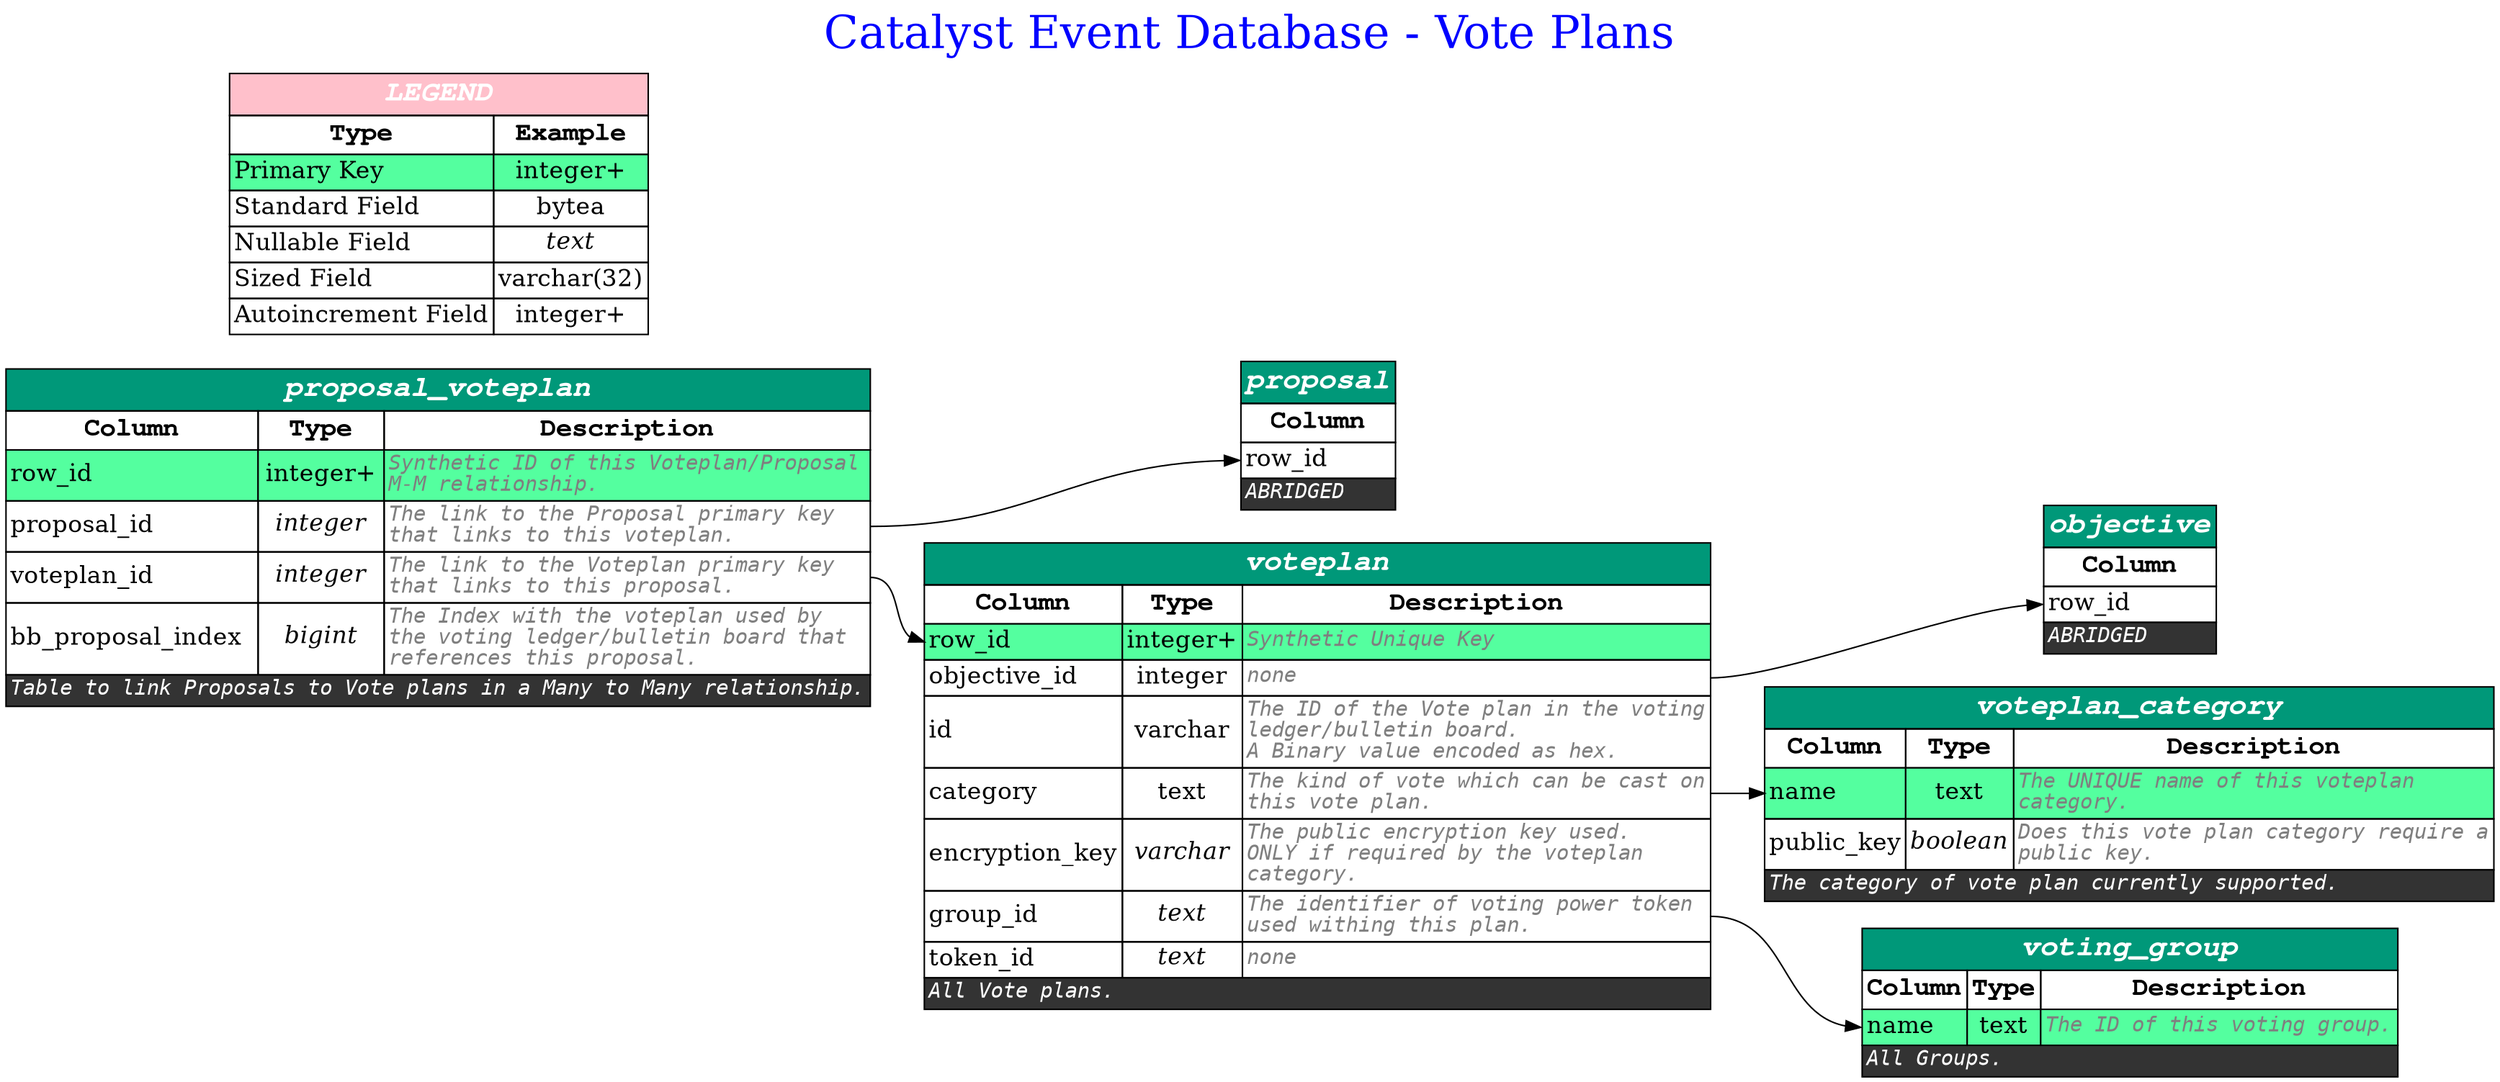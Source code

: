 digraph erd {

    
    label = "Catalyst Event Database - Vote Plans"
    labelloc = t
    fontsize = 30
    fontcolor = blue
    

    graph [
        rankdir = "LR"
    ];

    node [
        fontsize = "16"
        shape = "plaintext"
    ];

    edge [
    ];

    
        

    "proposal_voteplan" [shape=plain label=<
        <table border='0' cellborder='1' cellspacing='0' >
            <tr>
                <td colspan='3' bgcolor='#009879' port='__title'><font color='white' face='Courier bold italic' point-size='20'><b>proposal_voteplan</b></font></td>
            </tr>
            <tr>
                <td><font color='black' face='Courier bold' point-size='18' ><b>Column</b></font></td>
                <td><font color='black' face='Courier bold' point-size='18' ><b>Type</b></font></td>
                <td><font color='black' face='Courier bold' point-size='18' ><b>Description</b></font></td>
            </tr>

            
            <tr>
                <td port="row_id" bgcolor="seagreen1" align='text'><font>row_id</font><br align='left'/></td>
                <td  bgcolor="seagreen1" ><font>integer+</font></td>
                <td port="row_id_out" bgcolor="seagreen1" align='text'><font color='grey50' face='Monospace' point-size='14' ><i>Synthetic ID of this Voteplan&#x2f;Proposal<br align='left'/>M-M relationship.</i><br align="left"/></font></td>
            </tr>
            
            <tr>
                <td port="proposal_id"  align='text'><font>proposal_id</font><br align='left'/></td>
                <td   ><font><i>integer</i></font></td>
                <td port="proposal_id_out"  align='text'><font color='grey50' face='Monospace' point-size='14' ><i>The link to the Proposal primary key<br align='left'/>that links to this voteplan.</i><br align="left"/></font></td>
            </tr>
            
            <tr>
                <td port="voteplan_id"  align='text'><font>voteplan_id</font><br align='left'/></td>
                <td   ><font><i>integer</i></font></td>
                <td port="voteplan_id_out"  align='text'><font color='grey50' face='Monospace' point-size='14' ><i>The link to the Voteplan primary key<br align='left'/>that links to this proposal.</i><br align="left"/></font></td>
            </tr>
            
            <tr>
                <td port="bb_proposal_index"  align='text'><font>bb_proposal_index</font><br align='left'/></td>
                <td   ><font><i>bigint</i></font></td>
                <td port="bb_proposal_index_out"  align='text'><font color='grey50' face='Monospace' point-size='14' ><i>The Index with the voteplan used by<br align='left'/>the voting ledger&#x2f;bulletin board that<br align='left'/>references this proposal.</i><br align="left"/></font></td>
            </tr>
            

            
            <tr>
                <td colspan='3' bgcolor="grey20" align='text'><font color='white' face='Monospace' point-size='14'><i>Table to link Proposals to Vote plans in a Many to Many relationship.</i><br align="left"/></font></td>
            </tr>
            

        </table>
    >];

        
    
        

    "voteplan" [shape=plain label=<
        <table border='0' cellborder='1' cellspacing='0' >
            <tr>
                <td colspan='3' bgcolor='#009879' port='__title'><font color='white' face='Courier bold italic' point-size='20'><b>voteplan</b></font></td>
            </tr>
            <tr>
                <td><font color='black' face='Courier bold' point-size='18' ><b>Column</b></font></td>
                <td><font color='black' face='Courier bold' point-size='18' ><b>Type</b></font></td>
                <td><font color='black' face='Courier bold' point-size='18' ><b>Description</b></font></td>
            </tr>

            
            <tr>
                <td port="row_id" bgcolor="seagreen1" align='text'><font>row_id</font><br align='left'/></td>
                <td  bgcolor="seagreen1" ><font>integer+</font></td>
                <td port="row_id_out" bgcolor="seagreen1" align='text'><font color='grey50' face='Monospace' point-size='14' ><i>Synthetic Unique Key</i><br align="left"/></font></td>
            </tr>
            
            <tr>
                <td port="objective_id"  align='text'><font>objective_id</font><br align='left'/></td>
                <td   ><font>integer</font></td>
                <td port="objective_id_out"  align='text'><font color='grey50' face='Monospace' point-size='14' ><i>none</i><br align="left"/></font></td>
            </tr>
            
            <tr>
                <td port="id"  align='text'><font>id</font><br align='left'/></td>
                <td   ><font>varchar</font></td>
                <td port="id_out"  align='text'><font color='grey50' face='Monospace' point-size='14' ><i>The ID of the Vote plan in the voting<br align='left'/>ledger&#x2f;bulletin board.<br align='left'/>A Binary value encoded as hex.</i><br align="left"/></font></td>
            </tr>
            
            <tr>
                <td port="category"  align='text'><font>category</font><br align='left'/></td>
                <td   ><font>text</font></td>
                <td port="category_out"  align='text'><font color='grey50' face='Monospace' point-size='14' ><i>The kind of vote which can be cast on<br align='left'/>this vote plan.</i><br align="left"/></font></td>
            </tr>
            
            <tr>
                <td port="encryption_key"  align='text'><font>encryption_key</font><br align='left'/></td>
                <td   ><font><i>varchar</i></font></td>
                <td port="encryption_key_out"  align='text'><font color='grey50' face='Monospace' point-size='14' ><i>The public encryption key used.<br align='left'/>ONLY if required by the voteplan<br align='left'/>category.</i><br align="left"/></font></td>
            </tr>
            
            <tr>
                <td port="group_id"  align='text'><font>group_id</font><br align='left'/></td>
                <td   ><font><i>text</i></font></td>
                <td port="group_id_out"  align='text'><font color='grey50' face='Monospace' point-size='14' ><i>The identifier of voting power token<br align='left'/>used withing this plan.</i><br align="left"/></font></td>
            </tr>
            
            <tr>
                <td port="token_id"  align='text'><font>token_id</font><br align='left'/></td>
                <td   ><font><i>text</i></font></td>
                <td port="token_id_out"  align='text'><font color='grey50' face='Monospace' point-size='14' ><i>none</i><br align="left"/></font></td>
            </tr>
            

            
            <tr>
                <td colspan='3' bgcolor="grey20" align='text'><font color='white' face='Monospace' point-size='14'><i>All Vote plans.</i><br align="left"/></font></td>
            </tr>
            

        </table>
    >];

        
    
        

    "voteplan_category" [shape=plain label=<
        <table border='0' cellborder='1' cellspacing='0' >
            <tr>
                <td colspan='3' bgcolor='#009879' port='__title'><font color='white' face='Courier bold italic' point-size='20'><b>voteplan_category</b></font></td>
            </tr>
            <tr>
                <td><font color='black' face='Courier bold' point-size='18' ><b>Column</b></font></td>
                <td><font color='black' face='Courier bold' point-size='18' ><b>Type</b></font></td>
                <td><font color='black' face='Courier bold' point-size='18' ><b>Description</b></font></td>
            </tr>

            
            <tr>
                <td port="name" bgcolor="seagreen1" align='text'><font>name</font><br align='left'/></td>
                <td  bgcolor="seagreen1" ><font>text</font></td>
                <td port="name_out" bgcolor="seagreen1" align='text'><font color='grey50' face='Monospace' point-size='14' ><i>The UNIQUE name of this voteplan<br align='left'/>category.</i><br align="left"/></font></td>
            </tr>
            
            <tr>
                <td port="public_key"  align='text'><font>public_key</font><br align='left'/></td>
                <td   ><font><i>boolean</i></font></td>
                <td port="public_key_out"  align='text'><font color='grey50' face='Monospace' point-size='14' ><i>Does this vote plan category require a<br align='left'/>public key.</i><br align="left"/></font></td>
            </tr>
            

            
            <tr>
                <td colspan='3' bgcolor="grey20" align='text'><font color='white' face='Monospace' point-size='14'><i>The category of vote plan currently supported.</i><br align="left"/></font></td>
            </tr>
            

        </table>
    >];

        
    
        

    "voting_group" [shape=plain label=<
        <table border='0' cellborder='1' cellspacing='0' >
            <tr>
                <td colspan='3' bgcolor='#009879' port='__title'><font color='white' face='Courier bold italic' point-size='20'><b>voting_group</b></font></td>
            </tr>
            <tr>
                <td><font color='black' face='Courier bold' point-size='18' ><b>Column</b></font></td>
                <td><font color='black' face='Courier bold' point-size='18' ><b>Type</b></font></td>
                <td><font color='black' face='Courier bold' point-size='18' ><b>Description</b></font></td>
            </tr>

            
            <tr>
                <td port="name" bgcolor="seagreen1" align='text'><font>name</font><br align='left'/></td>
                <td  bgcolor="seagreen1" ><font>text</font></td>
                <td port="name_out" bgcolor="seagreen1" align='text'><font color='grey50' face='Monospace' point-size='14' ><i>The ID of this voting group.</i><br align="left"/></font></td>
            </tr>
            

            
            <tr>
                <td colspan='3' bgcolor="grey20" align='text'><font color='white' face='Monospace' point-size='14'><i>All Groups.</i><br align="left"/></font></td>
            </tr>
            

        </table>
    >];

        
    

    

    "objective" [label=<
        <table border='0' cellborder='1' cellspacing='0'>
            <tr>
                <td bgcolor='#009879' port='__title'><font color='white' face='Courier bold italic' point-size='20'><b>objective</b></font></td>
            </tr>
            <tr>
                <td><font color='black' face='Courier bold' point-size='18' ><b>Column</b></font></td>
            </tr>

            
            <tr>
                <td port="row_id"  align='text'><font>row_id</font><br align='left'/></td>
            </tr>
            

            <tr>
                <td colspan='3' bgcolor="grey20" align='text'><font color='white' face='Monospace' point-size='14'><i>ABRIDGED</i><br align="left"/></font></td>
            </tr>
        </table>
    >];

    

    "proposal" [label=<
        <table border='0' cellborder='1' cellspacing='0'>
            <tr>
                <td bgcolor='#009879' port='__title'><font color='white' face='Courier bold italic' point-size='20'><b>proposal</b></font></td>
            </tr>
            <tr>
                <td><font color='black' face='Courier bold' point-size='18' ><b>Column</b></font></td>
            </tr>

            
            <tr>
                <td port="row_id"  align='text'><font>row_id</font><br align='left'/></td>
            </tr>
            

            <tr>
                <td colspan='3' bgcolor="grey20" align='text'><font color='white' face='Monospace' point-size='14'><i>ABRIDGED</i><br align="left"/></font></td>
            </tr>
        </table>
    >];

    


    "LEGEND" [label=<
        <table border='0' cellborder='1' cellspacing='0'>
            <tr>
                <td colspan='2' bgcolor='Pink' port='__title'><font color='white' face='Courier bold italic' point-size='20'><b>LEGEND</b></font></td>
            </tr>
            <tr>
                <td><font color='black' face='Courier bold' point-size='18'><b>Type</b></font></td>
                <td><font color='black' face='Courier bold' point-size='18'><b>Example</b></font></td>
            </tr>

            <tr>
                <td align='text' bgcolor="seagreen1" ><font>Primary Key</font><br align='left'/></td>
                <td  bgcolor="seagreen1" ><font>integer+</font></td>
            </tr>


            <tr>
                <td align='text'><font>Standard Field</font><br align='left'/></td>
                <td><font>bytea</font></td>
            </tr>

            <tr>
                <td align='text'><font>Nullable Field</font><br align='left'/></td>
                <td><font><i>text</i></font></td>
            </tr>

            <tr>
                <td align='text'><font>Sized Field</font><br align='left'/></td>
                <td><font>varchar(32)</font></td>
            </tr>

            <tr>
                <td align='text'><font>Autoincrement Field</font><br align='left'/></td>
                <td><font>integer+</font></td>
            </tr>

        </table>
    >];

    
    "voteplan":"objective_id_out" -> "objective":"row_id"
    
    "voteplan":"category_out" -> "voteplan_category":"name"
    
    "voteplan":"group_id_out" -> "voting_group":"name"
    
    "proposal_voteplan":"proposal_id_out" -> "proposal":"row_id"
    
    "proposal_voteplan":"voteplan_id_out" -> "voteplan":"row_id"
    


}
